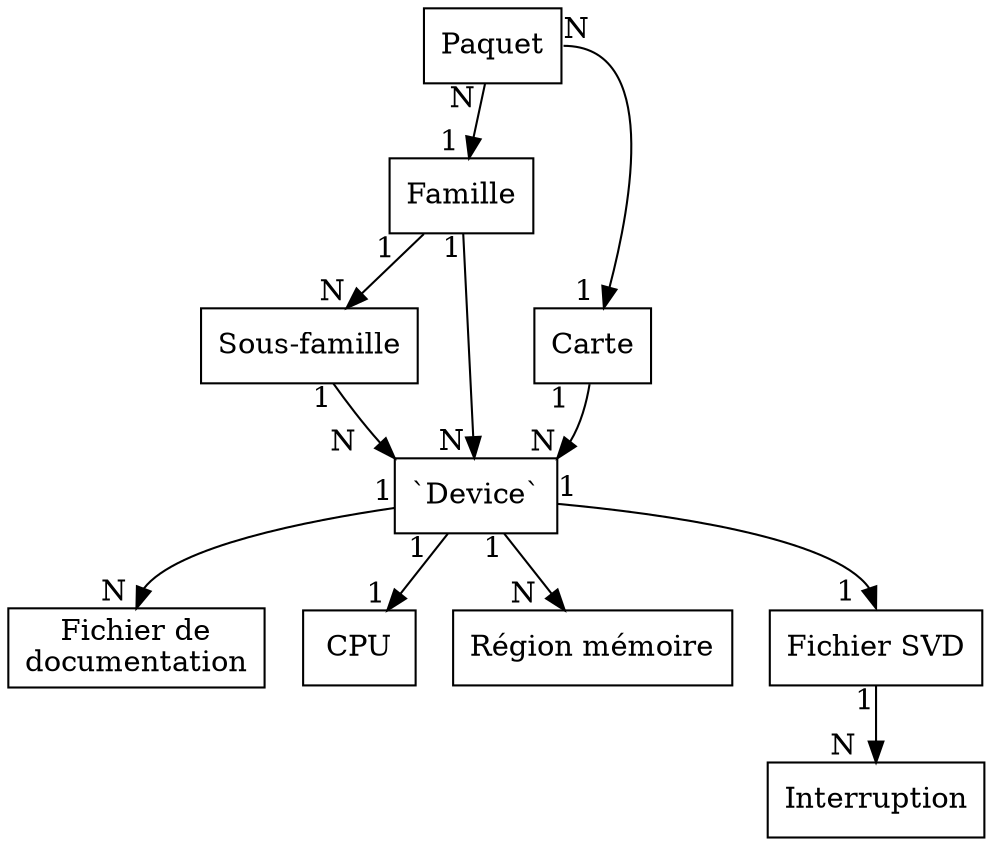 digraph Plan {

	graph [dpi = 100];
	node [shape = box];

	package [label = "Paquet"]
	family [label = "Famille"]
	subfamily [label = "Sous-famille"]
	device [label = "`Device`"]
	board [label = "Carte"]
	documentation [label = "Fichier de\ndocumentation"]

	cpu [label = "CPU"]
	memory [label = "Région mémoire"]
	interrupt [label = "Interruption"]
	svd [label = "Fichier SVD"]

	package -> board [headlabel = "1 ", taillabel = "N", tailport = "e"]
	
	board -> device [headlabel = "N", taillabel = "1  ", headport = "ne"]

	package -> family [headlabel = "1 ", taillabel = "N "]

	family -> device [headlabel = "N ", taillabel = "1"]
	
	family -> subfamily [headlabel = "N", taillabel = "1   "]

	subfamily -> device [headlabel ="N    ", taillabel = "1", headport = "nw"]

	device -> cpu [headlabel = "1", taillabel = "1  "]

	device -> memory [headlabel = "N   ", taillabel = "1"]

	device -> svd [headlabel = "1  ", taillabel = "1", headport = "n"]

	device -> documentation [headlabel = "N ", taillabel = "1", headport = "n"]

	svd -> interrupt [headlabel = "N  ", taillabel = "1"]

	//{rank = same; device; svd}
}
